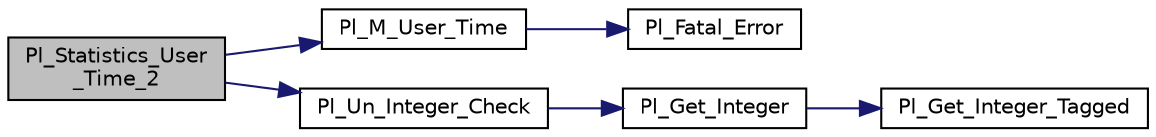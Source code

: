 digraph "Pl_Statistics_User_Time_2"
{
  edge [fontname="Helvetica",fontsize="10",labelfontname="Helvetica",labelfontsize="10"];
  node [fontname="Helvetica",fontsize="10",shape=record];
  rankdir="LR";
  Node1 [label="Pl_Statistics_User\l_Time_2",height=0.2,width=0.4,color="black", fillcolor="grey75", style="filled", fontcolor="black"];
  Node1 -> Node2 [color="midnightblue",fontsize="10",style="solid",fontname="Helvetica"];
  Node2 [label="Pl_M_User_Time",height=0.2,width=0.4,color="black", fillcolor="white", style="filled",URL="$machine_8c.html#a49c3210d01108defd9d8a0b6ea624f95"];
  Node2 -> Node3 [color="midnightblue",fontsize="10",style="solid",fontname="Helvetica"];
  Node3 [label="Pl_Fatal_Error",height=0.2,width=0.4,color="black", fillcolor="white", style="filled",URL="$misc_8c.html#a190fea7904d7245d4fdc5e9404a07907"];
  Node1 -> Node4 [color="midnightblue",fontsize="10",style="solid",fontname="Helvetica"];
  Node4 [label="Pl_Un_Integer_Check",height=0.2,width=0.4,color="black", fillcolor="white", style="filled",URL="$c__supp_8c.html#a40ef471273ae7fee7aa952ae43112cd1"];
  Node4 -> Node5 [color="midnightblue",fontsize="10",style="solid",fontname="Helvetica"];
  Node5 [label="Pl_Get_Integer",height=0.2,width=0.4,color="black", fillcolor="white", style="filled",URL="$wam__inst_8c.html#a4674b6fe0ab6340bbe076f8d485673e7"];
  Node5 -> Node6 [color="midnightblue",fontsize="10",style="solid",fontname="Helvetica"];
  Node6 [label="Pl_Get_Integer_Tagged",height=0.2,width=0.4,color="black", fillcolor="white", style="filled",URL="$wam__inst_8c.html#a6fb0a22a4b407baa8bd1c6bb8f18675d"];
}

